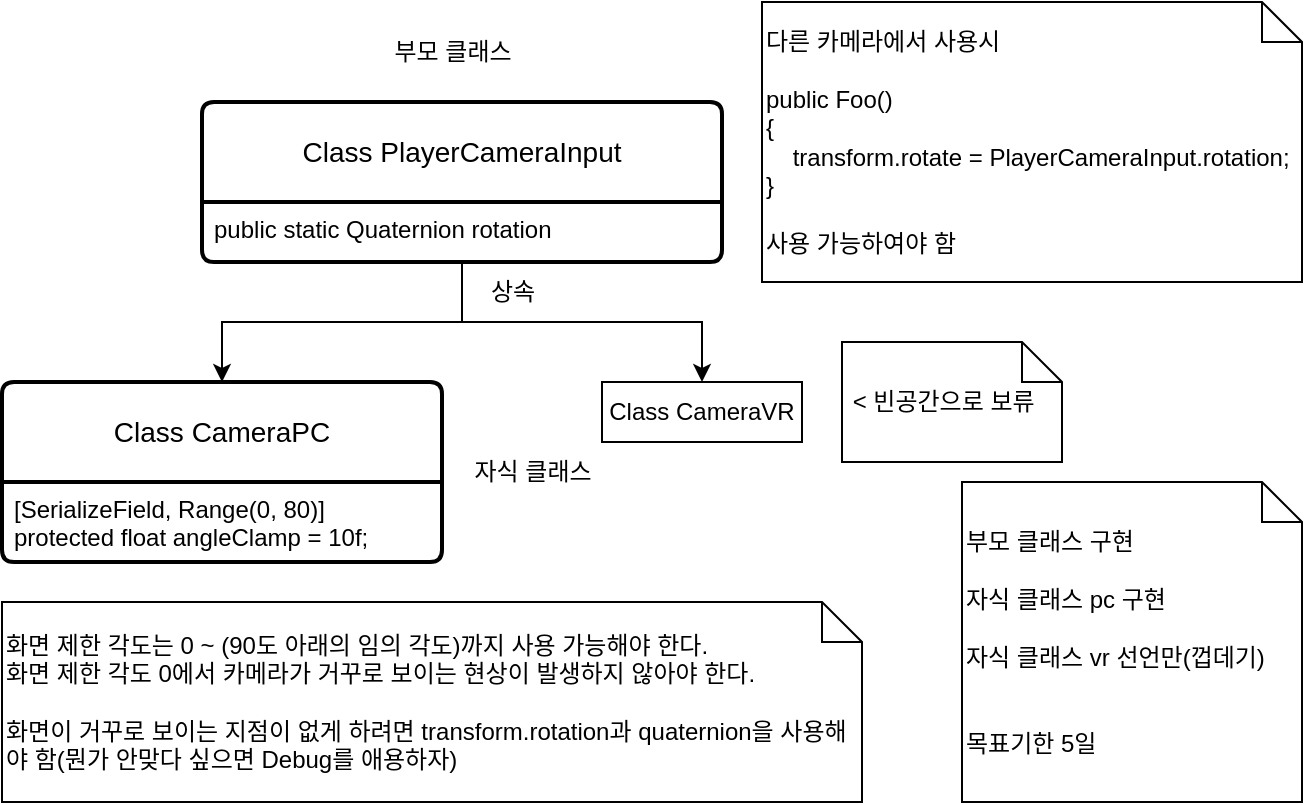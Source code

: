 <mxfile version="21.6.5" type="device">
  <diagram name="페이지-1" id="s0twMI4u88vdT_DfBx0G">
    <mxGraphModel dx="1418" dy="828" grid="1" gridSize="10" guides="0" tooltips="1" connect="1" arrows="1" fold="1" page="1" pageScale="1" pageWidth="1169" pageHeight="827" math="0" shadow="0">
      <root>
        <mxCell id="0" />
        <mxCell id="1" parent="0" />
        <mxCell id="6dcfwE6oZflSlnwtjJZ8-1" value="Class PlayerCameraInput" style="swimlane;childLayout=stackLayout;horizontal=1;startSize=50;horizontalStack=0;rounded=1;fontSize=14;fontStyle=0;strokeWidth=2;resizeParent=0;resizeLast=1;shadow=0;dashed=0;align=center;arcSize=4;whiteSpace=wrap;html=1;" parent="1" vertex="1">
          <mxGeometry x="130" y="100" width="260" height="80" as="geometry" />
        </mxCell>
        <mxCell id="6dcfwE6oZflSlnwtjJZ8-2" value="public static Quaternion rotation" style="align=left;strokeColor=none;fillColor=none;spacingLeft=4;fontSize=12;verticalAlign=top;resizable=0;rotatable=0;part=1;html=1;" parent="6dcfwE6oZflSlnwtjJZ8-1" vertex="1">
          <mxGeometry y="50" width="260" height="30" as="geometry" />
        </mxCell>
        <mxCell id="6dcfwE6oZflSlnwtjJZ8-3" style="edgeStyle=orthogonalEdgeStyle;rounded=0;orthogonalLoop=1;jettySize=auto;html=1;exitX=0.5;exitY=1;exitDx=0;exitDy=0;entryX=0.5;entryY=0;entryDx=0;entryDy=0;" parent="1" source="6dcfwE6oZflSlnwtjJZ8-2" target="6dcfwE6oZflSlnwtjJZ8-19" edge="1">
          <mxGeometry relative="1" as="geometry">
            <mxPoint x="200" y="240.0" as="targetPoint" />
          </mxGeometry>
        </mxCell>
        <mxCell id="6dcfwE6oZflSlnwtjJZ8-9" value="Class CameraVR" style="whiteSpace=wrap;html=1;align=center;" parent="1" vertex="1">
          <mxGeometry x="330" y="240" width="100" height="30" as="geometry" />
        </mxCell>
        <mxCell id="6dcfwE6oZflSlnwtjJZ8-10" style="edgeStyle=orthogonalEdgeStyle;rounded=0;orthogonalLoop=1;jettySize=auto;html=1;exitX=0.5;exitY=1;exitDx=0;exitDy=0;entryX=0.5;entryY=0;entryDx=0;entryDy=0;" parent="1" source="6dcfwE6oZflSlnwtjJZ8-2" target="6dcfwE6oZflSlnwtjJZ8-9" edge="1">
          <mxGeometry relative="1" as="geometry">
            <mxPoint x="210" y="230" as="targetPoint" />
            <mxPoint x="270" y="160" as="sourcePoint" />
          </mxGeometry>
        </mxCell>
        <mxCell id="6dcfwE6oZflSlnwtjJZ8-18" value="다른 카메라에서 사용시&lt;br&gt;&lt;br&gt;public Foo()&lt;br&gt;{&lt;br&gt;&amp;nbsp; &amp;nbsp; transform.rotate = PlayerCameraInput.rotation;&lt;br&gt;}&lt;br&gt;&lt;br&gt;사용 가능하여야 함" style="shape=note;size=20;whiteSpace=wrap;html=1;align=left;" parent="1" vertex="1">
          <mxGeometry x="410" y="50" width="270" height="140" as="geometry" />
        </mxCell>
        <mxCell id="6dcfwE6oZflSlnwtjJZ8-19" value="Class CameraPC" style="swimlane;childLayout=stackLayout;horizontal=1;startSize=50;horizontalStack=0;rounded=1;fontSize=14;fontStyle=0;strokeWidth=2;resizeParent=0;resizeLast=1;shadow=0;dashed=0;align=center;arcSize=4;whiteSpace=wrap;html=1;" parent="1" vertex="1">
          <mxGeometry x="30" y="240" width="220" height="90" as="geometry" />
        </mxCell>
        <mxCell id="6dcfwE6oZflSlnwtjJZ8-20" value="&lt;span style=&quot;background-color: initial;&quot;&gt;[SerializeField, Range(0, 80)]&lt;/span&gt;&lt;br&gt;&lt;div&gt;protected float angleClamp = 10f;&lt;/div&gt;" style="align=left;strokeColor=none;fillColor=none;spacingLeft=4;fontSize=12;verticalAlign=top;resizable=0;rotatable=0;part=1;html=1;" parent="6dcfwE6oZflSlnwtjJZ8-19" vertex="1">
          <mxGeometry y="50" width="220" height="40" as="geometry" />
        </mxCell>
        <mxCell id="6dcfwE6oZflSlnwtjJZ8-21" value="화면 제한 각도는 0 ~ (90도 아래의 임의 각도)까지 사용 가능해야 한다.&lt;br&gt;화면 제한 각도 0에서 카메라가 거꾸로 보이는 현상이 발생하지 않아야 한다.&lt;br&gt;&lt;br&gt;&lt;div&gt;화면이 거꾸로 보이는 지점이 없게 하려면 transform.rotation과 quaternion을 사용해야 함(&lt;span style=&quot;background-color: initial;&quot;&gt;뭔가 안맞다 싶으면 Debug를 애용하자)&lt;/span&gt;&lt;/div&gt;" style="shape=note;size=20;whiteSpace=wrap;html=1;align=left;" parent="1" vertex="1">
          <mxGeometry x="30" y="350" width="430" height="100" as="geometry" />
        </mxCell>
        <mxCell id="6dcfwE6oZflSlnwtjJZ8-22" value="&lt;div style=&quot;&quot;&gt;&lt;span style=&quot;background-color: initial;&quot;&gt;&amp;nbsp;&amp;lt; 빈공간으로 보류&lt;/span&gt;&lt;/div&gt;" style="shape=note;size=20;whiteSpace=wrap;html=1;align=left;" parent="1" vertex="1">
          <mxGeometry x="450" y="220" width="110" height="60" as="geometry" />
        </mxCell>
        <mxCell id="6dcfwE6oZflSlnwtjJZ8-23" value="부모 클래스 구현&lt;br&gt;&lt;br&gt;자식 클래스 pc 구현&lt;br&gt;&lt;br&gt;자식 클래스 vr 선언만(껍데기)&lt;br&gt;&lt;br&gt;&lt;br&gt;목표기한 5일" style="shape=note;size=20;whiteSpace=wrap;html=1;align=left;" parent="1" vertex="1">
          <mxGeometry x="510" y="290" width="170" height="160" as="geometry" />
        </mxCell>
        <mxCell id="6dcfwE6oZflSlnwtjJZ8-24" value="상속" style="text;html=1;align=center;verticalAlign=middle;resizable=0;points=[];autosize=1;strokeColor=none;fillColor=none;" parent="1" vertex="1">
          <mxGeometry x="260" y="180" width="50" height="30" as="geometry" />
        </mxCell>
        <mxCell id="6dcfwE6oZflSlnwtjJZ8-25" value="부모 클래스" style="text;html=1;align=center;verticalAlign=middle;resizable=0;points=[];autosize=1;strokeColor=none;fillColor=none;" parent="1" vertex="1">
          <mxGeometry x="210" y="60" width="90" height="30" as="geometry" />
        </mxCell>
        <mxCell id="6dcfwE6oZflSlnwtjJZ8-26" value="자식 클래스" style="text;html=1;align=center;verticalAlign=middle;resizable=0;points=[];autosize=1;strokeColor=none;fillColor=none;" parent="1" vertex="1">
          <mxGeometry x="250" y="270" width="90" height="30" as="geometry" />
        </mxCell>
      </root>
    </mxGraphModel>
  </diagram>
</mxfile>
